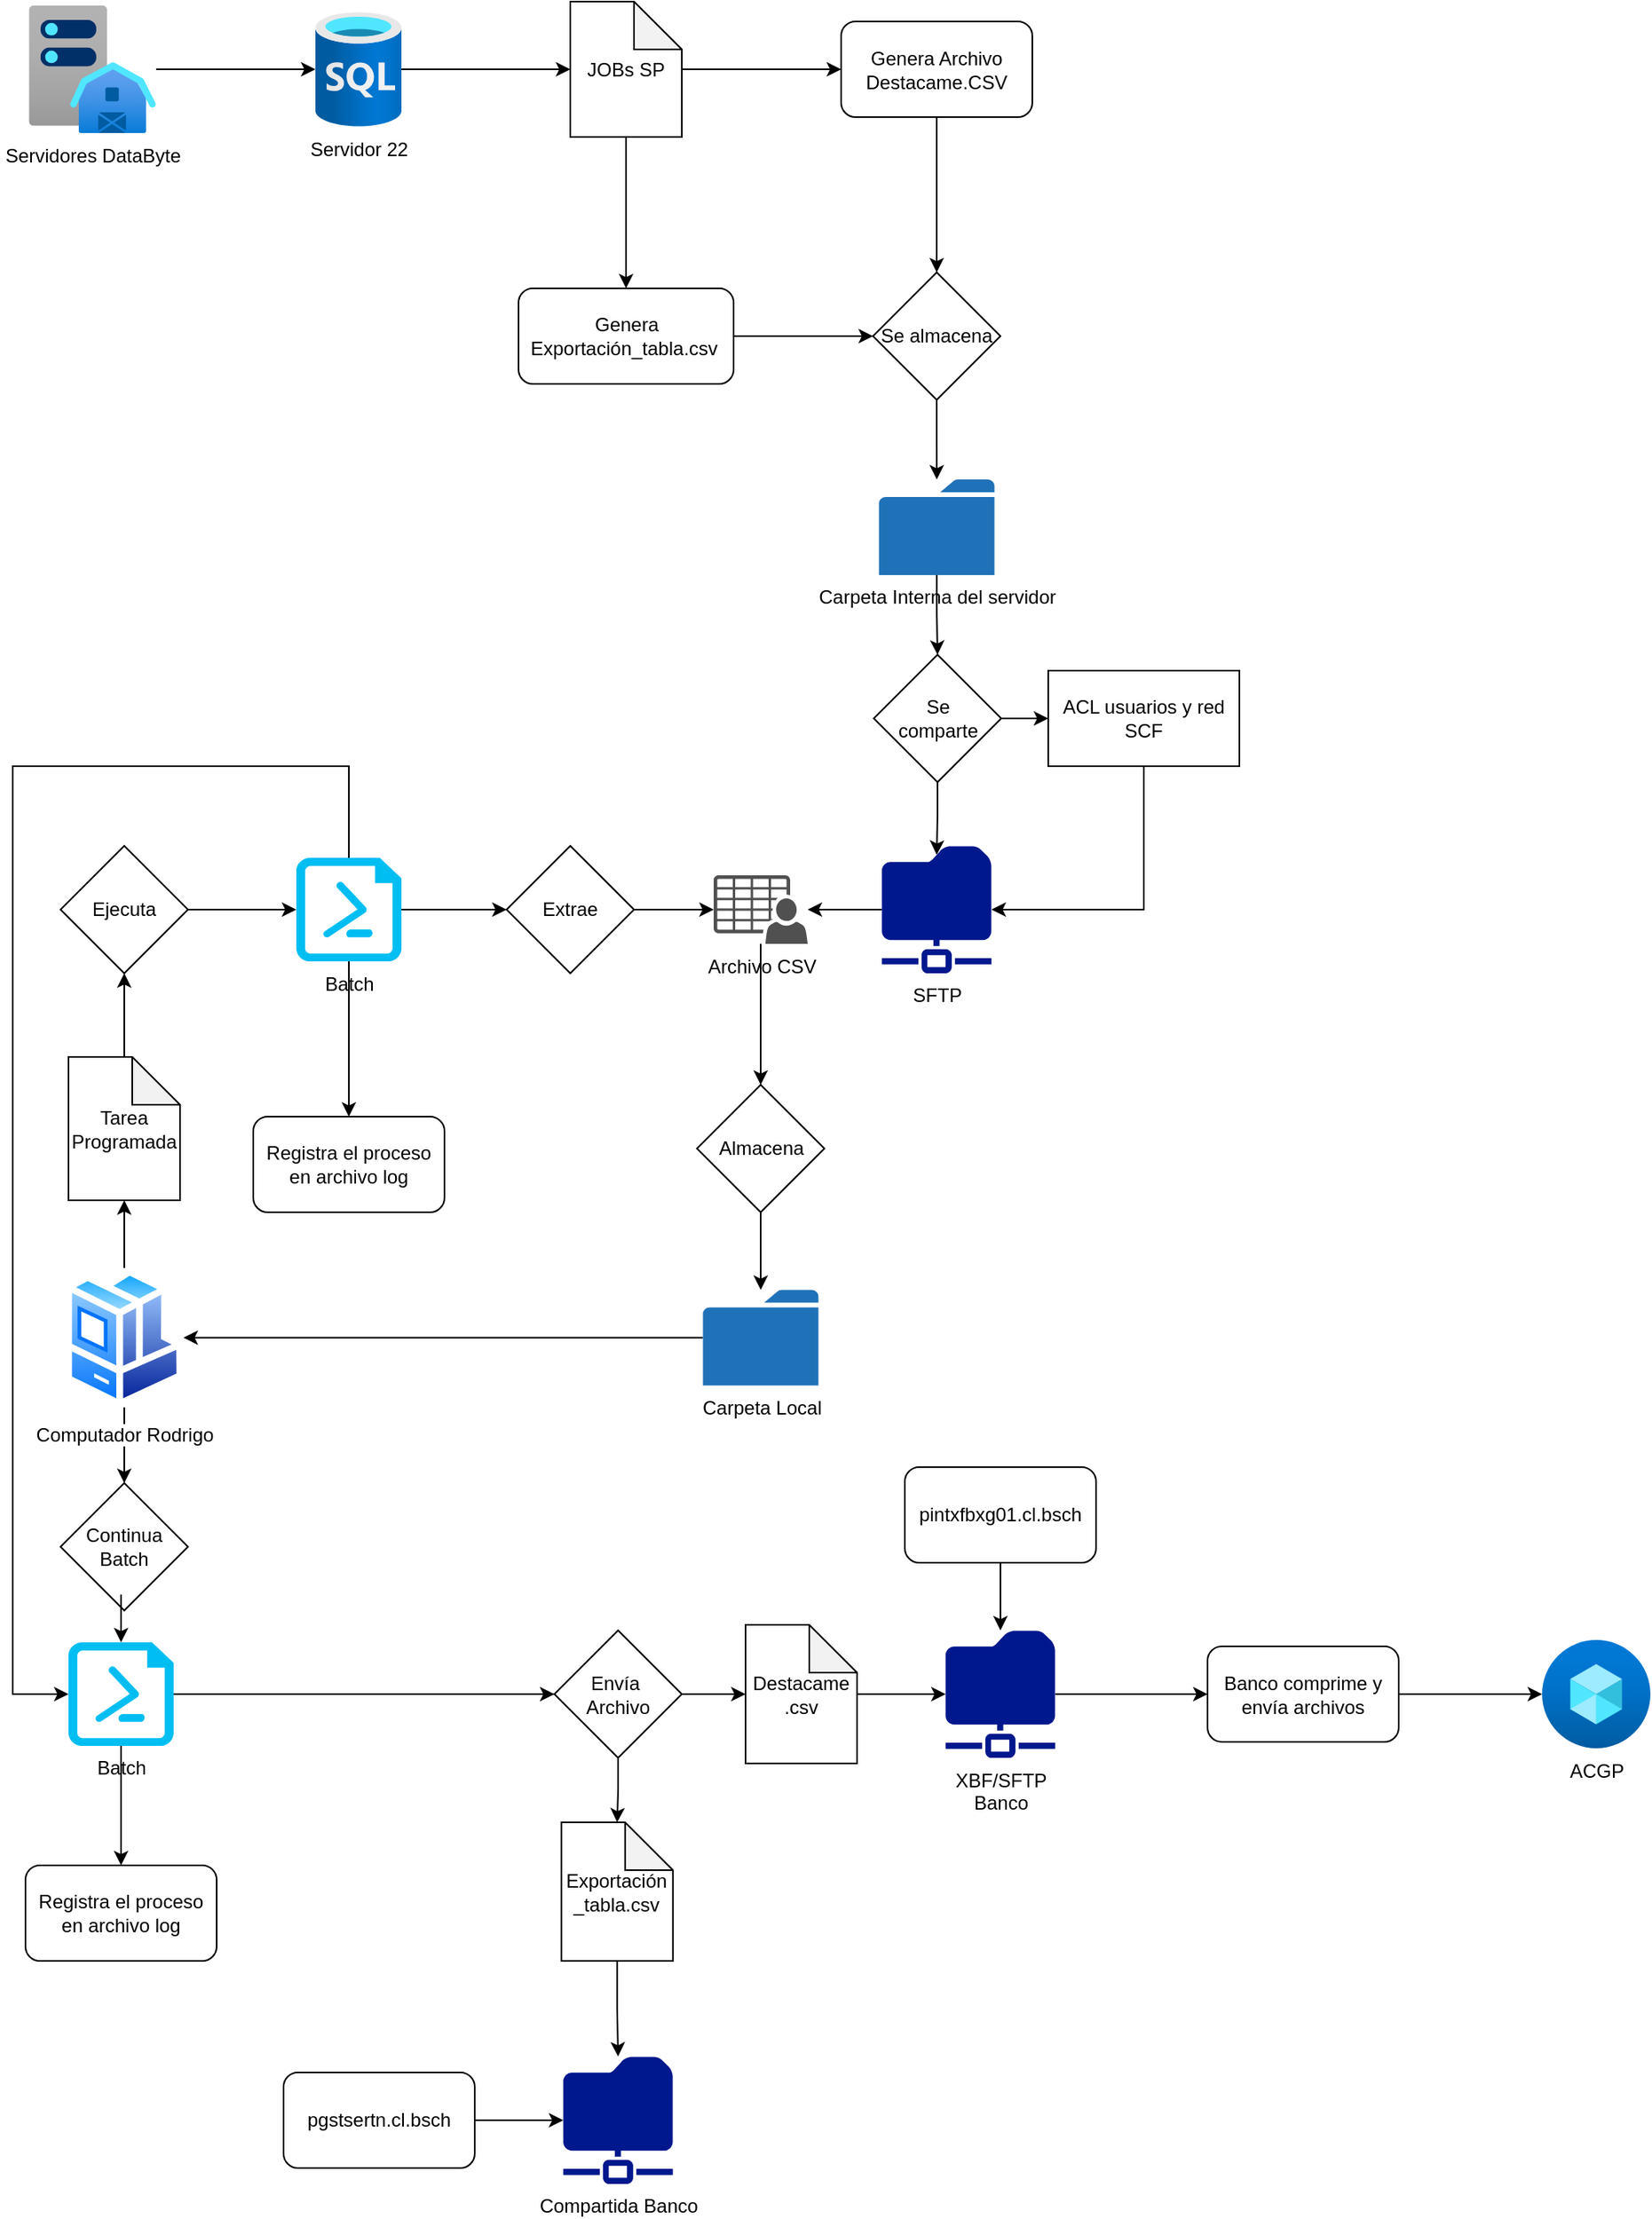 <mxfile version="24.4.6" type="github">
  <diagram name="Página-1" id="wv0_I9xYi8dKAA7470HY">
    <mxGraphModel dx="1057" dy="600" grid="1" gridSize="10" guides="1" tooltips="1" connect="1" arrows="1" fold="1" page="1" pageScale="1" pageWidth="827" pageHeight="1169" math="0" shadow="0">
      <root>
        <mxCell id="0" />
        <mxCell id="1" parent="0" />
        <mxCell id="hSa-tMD5gzLTI7g2pg_K-9" value="" style="edgeStyle=orthogonalEdgeStyle;rounded=0;orthogonalLoop=1;jettySize=auto;html=1;" edge="1" parent="1" source="hSa-tMD5gzLTI7g2pg_K-5" target="hSa-tMD5gzLTI7g2pg_K-10">
          <mxGeometry relative="1" as="geometry">
            <mxPoint x="362" y="72.5" as="targetPoint" />
          </mxGeometry>
        </mxCell>
        <mxCell id="hSa-tMD5gzLTI7g2pg_K-5" value="Servidor 22" style="image;aspect=fixed;html=1;points=[];align=center;fontSize=12;image=img/lib/azure2/databases/SQL_Database.svg;" vertex="1" parent="1">
          <mxGeometry x="240" y="36.5" width="54" height="72" as="geometry" />
        </mxCell>
        <mxCell id="hSa-tMD5gzLTI7g2pg_K-7" style="edgeStyle=orthogonalEdgeStyle;rounded=0;orthogonalLoop=1;jettySize=auto;html=1;" edge="1" parent="1" source="hSa-tMD5gzLTI7g2pg_K-6" target="hSa-tMD5gzLTI7g2pg_K-5">
          <mxGeometry relative="1" as="geometry" />
        </mxCell>
        <mxCell id="hSa-tMD5gzLTI7g2pg_K-6" value="Servidores DataByte" style="image;aspect=fixed;html=1;points=[];align=center;fontSize=12;image=img/lib/azure2/general/Server_Farm.svg;" vertex="1" parent="1">
          <mxGeometry x="60" y="32.5" width="80" height="80" as="geometry" />
        </mxCell>
        <mxCell id="hSa-tMD5gzLTI7g2pg_K-12" value="" style="edgeStyle=orthogonalEdgeStyle;rounded=0;orthogonalLoop=1;jettySize=auto;html=1;" edge="1" parent="1" source="hSa-tMD5gzLTI7g2pg_K-10" target="hSa-tMD5gzLTI7g2pg_K-11">
          <mxGeometry relative="1" as="geometry" />
        </mxCell>
        <mxCell id="hSa-tMD5gzLTI7g2pg_K-14" value="" style="edgeStyle=orthogonalEdgeStyle;rounded=0;orthogonalLoop=1;jettySize=auto;html=1;" edge="1" parent="1" source="hSa-tMD5gzLTI7g2pg_K-10" target="hSa-tMD5gzLTI7g2pg_K-13">
          <mxGeometry relative="1" as="geometry" />
        </mxCell>
        <mxCell id="hSa-tMD5gzLTI7g2pg_K-10" value="JOBs SP" style="shape=note;whiteSpace=wrap;html=1;backgroundOutline=1;darkOpacity=0.05;" vertex="1" parent="1">
          <mxGeometry x="400" y="30" width="70" height="85" as="geometry" />
        </mxCell>
        <mxCell id="hSa-tMD5gzLTI7g2pg_K-20" style="edgeStyle=orthogonalEdgeStyle;rounded=0;orthogonalLoop=1;jettySize=auto;html=1;" edge="1" parent="1" source="hSa-tMD5gzLTI7g2pg_K-11" target="hSa-tMD5gzLTI7g2pg_K-18">
          <mxGeometry relative="1" as="geometry" />
        </mxCell>
        <mxCell id="hSa-tMD5gzLTI7g2pg_K-11" value="Genera Archivo Destacame.CSV" style="rounded=1;whiteSpace=wrap;html=1;" vertex="1" parent="1">
          <mxGeometry x="570" y="42.5" width="120" height="60" as="geometry" />
        </mxCell>
        <mxCell id="hSa-tMD5gzLTI7g2pg_K-19" style="edgeStyle=orthogonalEdgeStyle;rounded=0;orthogonalLoop=1;jettySize=auto;html=1;" edge="1" parent="1" source="hSa-tMD5gzLTI7g2pg_K-13" target="hSa-tMD5gzLTI7g2pg_K-18">
          <mxGeometry relative="1" as="geometry" />
        </mxCell>
        <mxCell id="hSa-tMD5gzLTI7g2pg_K-13" value="Genera Exportación_tabla.csv&amp;nbsp;" style="rounded=1;whiteSpace=wrap;html=1;" vertex="1" parent="1">
          <mxGeometry x="367.5" y="210" width="135" height="60" as="geometry" />
        </mxCell>
        <mxCell id="hSa-tMD5gzLTI7g2pg_K-23" style="edgeStyle=orthogonalEdgeStyle;rounded=0;orthogonalLoop=1;jettySize=auto;html=1;" edge="1" parent="1" source="hSa-tMD5gzLTI7g2pg_K-18" target="hSa-tMD5gzLTI7g2pg_K-21">
          <mxGeometry relative="1" as="geometry" />
        </mxCell>
        <mxCell id="hSa-tMD5gzLTI7g2pg_K-18" value="Se almacena" style="rhombus;whiteSpace=wrap;html=1;" vertex="1" parent="1">
          <mxGeometry x="590" y="200" width="80" height="80" as="geometry" />
        </mxCell>
        <mxCell id="hSa-tMD5gzLTI7g2pg_K-28" style="edgeStyle=orthogonalEdgeStyle;rounded=0;orthogonalLoop=1;jettySize=auto;html=1;" edge="1" parent="1" source="hSa-tMD5gzLTI7g2pg_K-21" target="hSa-tMD5gzLTI7g2pg_K-27">
          <mxGeometry relative="1" as="geometry" />
        </mxCell>
        <mxCell id="hSa-tMD5gzLTI7g2pg_K-21" value="Carpeta Interna del servidor" style="sketch=0;pointerEvents=1;shadow=0;dashed=0;html=1;strokeColor=none;labelPosition=center;verticalLabelPosition=bottom;verticalAlign=top;outlineConnect=0;align=center;shape=mxgraph.office.concepts.folder;fillColor=#2072B8;" vertex="1" parent="1">
          <mxGeometry x="593.75" y="330" width="72.5" height="60" as="geometry" />
        </mxCell>
        <mxCell id="hSa-tMD5gzLTI7g2pg_K-63" style="edgeStyle=orthogonalEdgeStyle;rounded=0;orthogonalLoop=1;jettySize=auto;html=1;" edge="1" parent="1" source="hSa-tMD5gzLTI7g2pg_K-26" target="hSa-tMD5gzLTI7g2pg_K-55">
          <mxGeometry relative="1" as="geometry" />
        </mxCell>
        <mxCell id="hSa-tMD5gzLTI7g2pg_K-26" value="SFTP" style="sketch=0;aspect=fixed;pointerEvents=1;shadow=0;dashed=0;html=1;strokeColor=none;labelPosition=center;verticalLabelPosition=bottom;verticalAlign=top;align=center;fillColor=#00188D;shape=mxgraph.mscae.enterprise.shared_folder" vertex="1" parent="1">
          <mxGeometry x="595.6" y="560" width="68.8" height="80" as="geometry" />
        </mxCell>
        <mxCell id="hSa-tMD5gzLTI7g2pg_K-31" style="edgeStyle=orthogonalEdgeStyle;rounded=0;orthogonalLoop=1;jettySize=auto;html=1;" edge="1" parent="1" source="hSa-tMD5gzLTI7g2pg_K-27" target="hSa-tMD5gzLTI7g2pg_K-30">
          <mxGeometry relative="1" as="geometry" />
        </mxCell>
        <mxCell id="hSa-tMD5gzLTI7g2pg_K-27" value="Se &lt;br&gt;comparte" style="rhombus;whiteSpace=wrap;html=1;" vertex="1" parent="1">
          <mxGeometry x="590.5" y="440" width="80" height="80" as="geometry" />
        </mxCell>
        <mxCell id="hSa-tMD5gzLTI7g2pg_K-29" style="edgeStyle=orthogonalEdgeStyle;rounded=0;orthogonalLoop=1;jettySize=auto;html=1;entryX=0.5;entryY=0.07;entryDx=0;entryDy=0;entryPerimeter=0;" edge="1" parent="1" source="hSa-tMD5gzLTI7g2pg_K-27" target="hSa-tMD5gzLTI7g2pg_K-26">
          <mxGeometry relative="1" as="geometry" />
        </mxCell>
        <mxCell id="hSa-tMD5gzLTI7g2pg_K-30" value="ACL usuarios y red SCF" style="rounded=0;whiteSpace=wrap;html=1;" vertex="1" parent="1">
          <mxGeometry x="700" y="450" width="120" height="60" as="geometry" />
        </mxCell>
        <mxCell id="hSa-tMD5gzLTI7g2pg_K-33" style="edgeStyle=orthogonalEdgeStyle;rounded=0;orthogonalLoop=1;jettySize=auto;html=1;entryX=1;entryY=0.5;entryDx=0;entryDy=0;entryPerimeter=0;" edge="1" parent="1" source="hSa-tMD5gzLTI7g2pg_K-30" target="hSa-tMD5gzLTI7g2pg_K-26">
          <mxGeometry relative="1" as="geometry">
            <Array as="points">
              <mxPoint x="760" y="600" />
            </Array>
          </mxGeometry>
        </mxCell>
        <mxCell id="hSa-tMD5gzLTI7g2pg_K-58" style="edgeStyle=orthogonalEdgeStyle;rounded=0;orthogonalLoop=1;jettySize=auto;html=1;" edge="1" parent="1" source="hSa-tMD5gzLTI7g2pg_K-34" target="hSa-tMD5gzLTI7g2pg_K-37">
          <mxGeometry relative="1" as="geometry" />
        </mxCell>
        <mxCell id="hSa-tMD5gzLTI7g2pg_K-74" style="edgeStyle=orthogonalEdgeStyle;rounded=0;orthogonalLoop=1;jettySize=auto;html=1;" edge="1" parent="1" source="hSa-tMD5gzLTI7g2pg_K-34" target="hSa-tMD5gzLTI7g2pg_K-73">
          <mxGeometry relative="1" as="geometry" />
        </mxCell>
        <mxCell id="hSa-tMD5gzLTI7g2pg_K-34" value="Computador Rodrigo" style="image;aspect=fixed;perimeter=ellipsePerimeter;html=1;align=center;shadow=0;dashed=0;spacingTop=3;image=img/lib/active_directory/workstation_client.svg;" vertex="1" parent="1">
          <mxGeometry x="82.81" y="825" width="74.38" height="87.5" as="geometry" />
        </mxCell>
        <mxCell id="hSa-tMD5gzLTI7g2pg_K-54" style="edgeStyle=orthogonalEdgeStyle;rounded=0;orthogonalLoop=1;jettySize=auto;html=1;" edge="1" parent="1" source="hSa-tMD5gzLTI7g2pg_K-36" target="hSa-tMD5gzLTI7g2pg_K-52">
          <mxGeometry relative="1" as="geometry" />
        </mxCell>
        <mxCell id="hSa-tMD5gzLTI7g2pg_K-36" value="Ejecuta" style="rhombus;whiteSpace=wrap;html=1;" vertex="1" parent="1">
          <mxGeometry x="80" y="560" width="80" height="80" as="geometry" />
        </mxCell>
        <mxCell id="hSa-tMD5gzLTI7g2pg_K-49" style="edgeStyle=orthogonalEdgeStyle;rounded=0;orthogonalLoop=1;jettySize=auto;html=1;" edge="1" parent="1" source="hSa-tMD5gzLTI7g2pg_K-37" target="hSa-tMD5gzLTI7g2pg_K-36">
          <mxGeometry relative="1" as="geometry" />
        </mxCell>
        <mxCell id="hSa-tMD5gzLTI7g2pg_K-37" value="Tarea Programada" style="shape=note;whiteSpace=wrap;html=1;backgroundOutline=1;darkOpacity=0.05;" vertex="1" parent="1">
          <mxGeometry x="85" y="692.5" width="70" height="90" as="geometry" />
        </mxCell>
        <mxCell id="hSa-tMD5gzLTI7g2pg_K-62" style="edgeStyle=orthogonalEdgeStyle;rounded=0;orthogonalLoop=1;jettySize=auto;html=1;" edge="1" parent="1" source="hSa-tMD5gzLTI7g2pg_K-46" target="hSa-tMD5gzLTI7g2pg_K-55">
          <mxGeometry relative="1" as="geometry" />
        </mxCell>
        <mxCell id="hSa-tMD5gzLTI7g2pg_K-46" value="Extrae" style="rhombus;whiteSpace=wrap;html=1;" vertex="1" parent="1">
          <mxGeometry x="360" y="560" width="80" height="80" as="geometry" />
        </mxCell>
        <mxCell id="hSa-tMD5gzLTI7g2pg_K-53" style="edgeStyle=orthogonalEdgeStyle;rounded=0;orthogonalLoop=1;jettySize=auto;html=1;" edge="1" parent="1" source="hSa-tMD5gzLTI7g2pg_K-52" target="hSa-tMD5gzLTI7g2pg_K-46">
          <mxGeometry relative="1" as="geometry" />
        </mxCell>
        <mxCell id="hSa-tMD5gzLTI7g2pg_K-77" style="edgeStyle=orthogonalEdgeStyle;rounded=0;orthogonalLoop=1;jettySize=auto;html=1;" edge="1" parent="1" source="hSa-tMD5gzLTI7g2pg_K-52" target="hSa-tMD5gzLTI7g2pg_K-76">
          <mxGeometry relative="1" as="geometry" />
        </mxCell>
        <mxCell id="hSa-tMD5gzLTI7g2pg_K-52" value="Batch" style="verticalLabelPosition=bottom;html=1;verticalAlign=top;align=center;strokeColor=none;fillColor=#00BEF2;shape=mxgraph.azure.powershell_file;pointerEvents=1;" vertex="1" parent="1">
          <mxGeometry x="228" y="567.5" width="66" height="65" as="geometry" />
        </mxCell>
        <mxCell id="hSa-tMD5gzLTI7g2pg_K-65" style="edgeStyle=orthogonalEdgeStyle;rounded=0;orthogonalLoop=1;jettySize=auto;html=1;" edge="1" parent="1" source="hSa-tMD5gzLTI7g2pg_K-55" target="hSa-tMD5gzLTI7g2pg_K-64">
          <mxGeometry relative="1" as="geometry" />
        </mxCell>
        <mxCell id="hSa-tMD5gzLTI7g2pg_K-55" value="Archivo CSV" style="sketch=0;pointerEvents=1;shadow=0;dashed=0;html=1;strokeColor=none;fillColor=#505050;labelPosition=center;verticalLabelPosition=bottom;verticalAlign=top;outlineConnect=0;align=center;shape=mxgraph.office.users.csv_file;" vertex="1" parent="1">
          <mxGeometry x="490" y="578.5" width="59" height="43" as="geometry" />
        </mxCell>
        <mxCell id="hSa-tMD5gzLTI7g2pg_K-68" style="edgeStyle=orthogonalEdgeStyle;rounded=0;orthogonalLoop=1;jettySize=auto;html=1;" edge="1" parent="1" source="hSa-tMD5gzLTI7g2pg_K-64" target="hSa-tMD5gzLTI7g2pg_K-67">
          <mxGeometry relative="1" as="geometry" />
        </mxCell>
        <mxCell id="hSa-tMD5gzLTI7g2pg_K-64" value="Almacena" style="rhombus;whiteSpace=wrap;html=1;" vertex="1" parent="1">
          <mxGeometry x="479.5" y="710" width="80" height="80" as="geometry" />
        </mxCell>
        <mxCell id="hSa-tMD5gzLTI7g2pg_K-70" style="edgeStyle=orthogonalEdgeStyle;rounded=0;orthogonalLoop=1;jettySize=auto;html=1;" edge="1" parent="1" source="hSa-tMD5gzLTI7g2pg_K-67" target="hSa-tMD5gzLTI7g2pg_K-34">
          <mxGeometry relative="1" as="geometry" />
        </mxCell>
        <mxCell id="hSa-tMD5gzLTI7g2pg_K-67" value="Carpeta Local" style="sketch=0;pointerEvents=1;shadow=0;dashed=0;html=1;strokeColor=none;labelPosition=center;verticalLabelPosition=bottom;verticalAlign=top;outlineConnect=0;align=center;shape=mxgraph.office.concepts.folder;fillColor=#2072B8;" vertex="1" parent="1">
          <mxGeometry x="483.25" y="838.75" width="72.5" height="60" as="geometry" />
        </mxCell>
        <mxCell id="hSa-tMD5gzLTI7g2pg_K-82" style="edgeStyle=orthogonalEdgeStyle;rounded=0;orthogonalLoop=1;jettySize=auto;html=1;" edge="1" parent="1" source="hSa-tMD5gzLTI7g2pg_K-71" target="hSa-tMD5gzLTI7g2pg_K-81">
          <mxGeometry relative="1" as="geometry" />
        </mxCell>
        <mxCell id="hSa-tMD5gzLTI7g2pg_K-87" style="edgeStyle=orthogonalEdgeStyle;rounded=0;orthogonalLoop=1;jettySize=auto;html=1;entryX=0.5;entryY=0;entryDx=0;entryDy=0;" edge="1" parent="1" source="hSa-tMD5gzLTI7g2pg_K-71" target="hSa-tMD5gzLTI7g2pg_K-78">
          <mxGeometry relative="1" as="geometry" />
        </mxCell>
        <mxCell id="hSa-tMD5gzLTI7g2pg_K-71" value="Batch" style="verticalLabelPosition=bottom;html=1;verticalAlign=top;align=center;strokeColor=none;fillColor=#00BEF2;shape=mxgraph.azure.powershell_file;pointerEvents=1;" vertex="1" parent="1">
          <mxGeometry x="85" y="1060" width="66" height="65" as="geometry" />
        </mxCell>
        <mxCell id="hSa-tMD5gzLTI7g2pg_K-72" style="edgeStyle=orthogonalEdgeStyle;rounded=0;orthogonalLoop=1;jettySize=auto;html=1;entryX=0;entryY=0.5;entryDx=0;entryDy=0;entryPerimeter=0;exitX=0.5;exitY=0;exitDx=0;exitDy=0;exitPerimeter=0;" edge="1" parent="1" source="hSa-tMD5gzLTI7g2pg_K-52" target="hSa-tMD5gzLTI7g2pg_K-71">
          <mxGeometry relative="1" as="geometry">
            <mxPoint x="211" y="533.75" as="sourcePoint" />
            <mxPoint x="70" y="966.25" as="targetPoint" />
            <Array as="points">
              <mxPoint x="261" y="510" />
              <mxPoint x="50" y="510" />
              <mxPoint x="50" y="1093" />
            </Array>
          </mxGeometry>
        </mxCell>
        <mxCell id="hSa-tMD5gzLTI7g2pg_K-73" value="Continua Batch" style="rhombus;whiteSpace=wrap;html=1;" vertex="1" parent="1">
          <mxGeometry x="80" y="960" width="80" height="80" as="geometry" />
        </mxCell>
        <mxCell id="hSa-tMD5gzLTI7g2pg_K-75" style="edgeStyle=orthogonalEdgeStyle;rounded=0;orthogonalLoop=1;jettySize=auto;html=1;entryX=0.5;entryY=0;entryDx=0;entryDy=0;entryPerimeter=0;" edge="1" parent="1" target="hSa-tMD5gzLTI7g2pg_K-71">
          <mxGeometry relative="1" as="geometry">
            <mxPoint x="118" y="1030" as="sourcePoint" />
          </mxGeometry>
        </mxCell>
        <mxCell id="hSa-tMD5gzLTI7g2pg_K-76" value="Registra el proceso en archivo log" style="rounded=1;whiteSpace=wrap;html=1;" vertex="1" parent="1">
          <mxGeometry x="201" y="730" width="120" height="60" as="geometry" />
        </mxCell>
        <mxCell id="hSa-tMD5gzLTI7g2pg_K-78" value="Registra el proceso en archivo log" style="rounded=1;whiteSpace=wrap;html=1;" vertex="1" parent="1">
          <mxGeometry x="58" y="1200" width="120" height="60" as="geometry" />
        </mxCell>
        <mxCell id="hSa-tMD5gzLTI7g2pg_K-102" style="edgeStyle=orthogonalEdgeStyle;rounded=0;orthogonalLoop=1;jettySize=auto;html=1;" edge="1" parent="1" source="hSa-tMD5gzLTI7g2pg_K-81" target="hSa-tMD5gzLTI7g2pg_K-100">
          <mxGeometry relative="1" as="geometry" />
        </mxCell>
        <mxCell id="hSa-tMD5gzLTI7g2pg_K-81" value="Envía&amp;nbsp;&lt;div&gt;Archivo&lt;/div&gt;" style="rhombus;whiteSpace=wrap;html=1;" vertex="1" parent="1">
          <mxGeometry x="390" y="1052.5" width="80" height="80" as="geometry" />
        </mxCell>
        <mxCell id="hSa-tMD5gzLTI7g2pg_K-110" style="edgeStyle=orthogonalEdgeStyle;rounded=0;orthogonalLoop=1;jettySize=auto;html=1;" edge="1" parent="1" source="hSa-tMD5gzLTI7g2pg_K-84" target="hSa-tMD5gzLTI7g2pg_K-109">
          <mxGeometry relative="1" as="geometry" />
        </mxCell>
        <mxCell id="hSa-tMD5gzLTI7g2pg_K-84" value="XBF/SFTP&lt;br&gt;Banco" style="sketch=0;aspect=fixed;pointerEvents=1;shadow=0;dashed=0;html=1;strokeColor=none;labelPosition=center;verticalLabelPosition=bottom;verticalAlign=top;align=center;fillColor=#00188D;shape=mxgraph.mscae.enterprise.shared_folder" vertex="1" parent="1">
          <mxGeometry x="635.6" y="1052.5" width="68.8" height="80" as="geometry" />
        </mxCell>
        <mxCell id="hSa-tMD5gzLTI7g2pg_K-89" value="Compartida Banco" style="sketch=0;aspect=fixed;pointerEvents=1;shadow=0;dashed=0;html=1;strokeColor=none;labelPosition=center;verticalLabelPosition=bottom;verticalAlign=top;align=center;fillColor=#00188D;shape=mxgraph.mscae.enterprise.shared_folder" vertex="1" parent="1">
          <mxGeometry x="395.6" y="1320" width="68.8" height="80" as="geometry" />
        </mxCell>
        <mxCell id="hSa-tMD5gzLTI7g2pg_K-96" style="edgeStyle=orthogonalEdgeStyle;rounded=0;orthogonalLoop=1;jettySize=auto;html=1;" edge="1" parent="1" source="hSa-tMD5gzLTI7g2pg_K-92" target="hSa-tMD5gzLTI7g2pg_K-89">
          <mxGeometry relative="1" as="geometry" />
        </mxCell>
        <mxCell id="hSa-tMD5gzLTI7g2pg_K-92" value="&lt;div&gt;&lt;span style=&quot;background-color: initial;&quot;&gt;pgstsertn.cl.bsch&lt;/span&gt;&lt;br&gt;&lt;/div&gt;" style="rounded=1;whiteSpace=wrap;html=1;" vertex="1" parent="1">
          <mxGeometry x="220" y="1330" width="120" height="60" as="geometry" />
        </mxCell>
        <mxCell id="hSa-tMD5gzLTI7g2pg_K-95" value="" style="edgeStyle=orthogonalEdgeStyle;rounded=0;orthogonalLoop=1;jettySize=auto;html=1;" edge="1" parent="1" source="hSa-tMD5gzLTI7g2pg_K-94" target="hSa-tMD5gzLTI7g2pg_K-84">
          <mxGeometry relative="1" as="geometry" />
        </mxCell>
        <mxCell id="hSa-tMD5gzLTI7g2pg_K-94" value="pintxfbxg01.cl.bsch" style="rounded=1;whiteSpace=wrap;html=1;" vertex="1" parent="1">
          <mxGeometry x="610" y="950" width="120" height="60" as="geometry" />
        </mxCell>
        <mxCell id="hSa-tMD5gzLTI7g2pg_K-103" style="edgeStyle=orthogonalEdgeStyle;rounded=0;orthogonalLoop=1;jettySize=auto;html=1;" edge="1" parent="1" source="hSa-tMD5gzLTI7g2pg_K-100" target="hSa-tMD5gzLTI7g2pg_K-84">
          <mxGeometry relative="1" as="geometry" />
        </mxCell>
        <mxCell id="hSa-tMD5gzLTI7g2pg_K-100" value="Destacame&lt;div&gt;.csv&lt;/div&gt;" style="shape=note;whiteSpace=wrap;html=1;backgroundOutline=1;darkOpacity=0.05;" vertex="1" parent="1">
          <mxGeometry x="510" y="1049" width="70" height="87" as="geometry" />
        </mxCell>
        <mxCell id="hSa-tMD5gzLTI7g2pg_K-106" style="edgeStyle=orthogonalEdgeStyle;rounded=0;orthogonalLoop=1;jettySize=auto;html=1;" edge="1" parent="1" source="hSa-tMD5gzLTI7g2pg_K-101" target="hSa-tMD5gzLTI7g2pg_K-89">
          <mxGeometry relative="1" as="geometry" />
        </mxCell>
        <mxCell id="hSa-tMD5gzLTI7g2pg_K-101" value="Exportación&lt;br&gt;_tabla.csv" style="shape=note;whiteSpace=wrap;html=1;backgroundOutline=1;darkOpacity=0.05;" vertex="1" parent="1">
          <mxGeometry x="394.4" y="1173" width="70" height="87" as="geometry" />
        </mxCell>
        <mxCell id="hSa-tMD5gzLTI7g2pg_K-104" style="edgeStyle=orthogonalEdgeStyle;rounded=0;orthogonalLoop=1;jettySize=auto;html=1;entryX=0.5;entryY=0;entryDx=0;entryDy=0;entryPerimeter=0;" edge="1" parent="1" source="hSa-tMD5gzLTI7g2pg_K-81" target="hSa-tMD5gzLTI7g2pg_K-101">
          <mxGeometry relative="1" as="geometry" />
        </mxCell>
        <mxCell id="hSa-tMD5gzLTI7g2pg_K-117" style="edgeStyle=orthogonalEdgeStyle;rounded=0;orthogonalLoop=1;jettySize=auto;html=1;" edge="1" parent="1" source="hSa-tMD5gzLTI7g2pg_K-109" target="hSa-tMD5gzLTI7g2pg_K-116">
          <mxGeometry relative="1" as="geometry" />
        </mxCell>
        <mxCell id="hSa-tMD5gzLTI7g2pg_K-109" value="Banco comprime y envía archivos" style="rounded=1;whiteSpace=wrap;html=1;" vertex="1" parent="1">
          <mxGeometry x="800" y="1062.5" width="120" height="60" as="geometry" />
        </mxCell>
        <mxCell id="hSa-tMD5gzLTI7g2pg_K-116" value="ACGP" style="image;aspect=fixed;html=1;points=[];align=center;fontSize=12;image=img/lib/azure2/compute/Host_Pools.svg;" vertex="1" parent="1">
          <mxGeometry x="1010" y="1058.5" width="68" height="68" as="geometry" />
        </mxCell>
      </root>
    </mxGraphModel>
  </diagram>
</mxfile>

